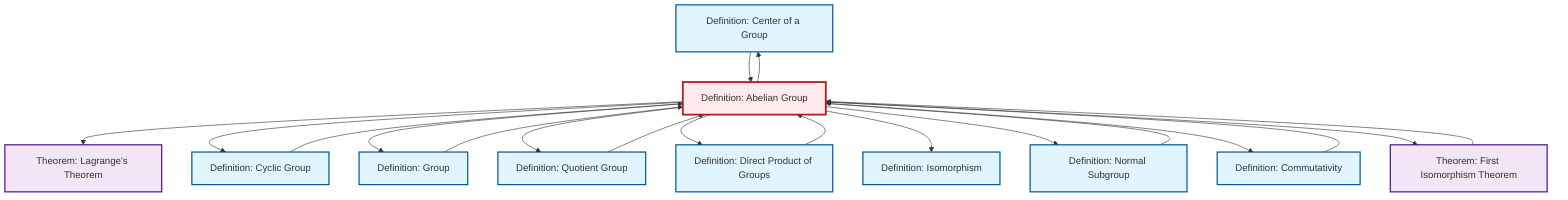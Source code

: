 graph TD
    classDef definition fill:#e1f5fe,stroke:#01579b,stroke-width:2px
    classDef theorem fill:#f3e5f5,stroke:#4a148c,stroke-width:2px
    classDef axiom fill:#fff3e0,stroke:#e65100,stroke-width:2px
    classDef example fill:#e8f5e9,stroke:#1b5e20,stroke-width:2px
    classDef current fill:#ffebee,stroke:#b71c1c,stroke-width:3px
    def-center-of-group["Definition: Center of a Group"]:::definition
    def-abelian-group["Definition: Abelian Group"]:::definition
    def-quotient-group["Definition: Quotient Group"]:::definition
    def-normal-subgroup["Definition: Normal Subgroup"]:::definition
    def-direct-product["Definition: Direct Product of Groups"]:::definition
    thm-first-isomorphism["Theorem: First Isomorphism Theorem"]:::theorem
    thm-lagrange["Theorem: Lagrange's Theorem"]:::theorem
    def-cyclic-group["Definition: Cyclic Group"]:::definition
    def-group["Definition: Group"]:::definition
    def-commutativity["Definition: Commutativity"]:::definition
    def-isomorphism["Definition: Isomorphism"]:::definition
    def-abelian-group --> thm-lagrange
    def-abelian-group --> def-cyclic-group
    def-abelian-group --> def-group
    def-quotient-group --> def-abelian-group
    def-abelian-group --> def-quotient-group
    def-commutativity --> def-abelian-group
    def-center-of-group --> def-abelian-group
    def-abelian-group --> def-direct-product
    def-direct-product --> def-abelian-group
    def-cyclic-group --> def-abelian-group
    def-group --> def-abelian-group
    thm-first-isomorphism --> def-abelian-group
    def-normal-subgroup --> def-abelian-group
    def-abelian-group --> def-isomorphism
    def-abelian-group --> def-normal-subgroup
    def-abelian-group --> def-commutativity
    def-abelian-group --> def-center-of-group
    def-abelian-group --> thm-first-isomorphism
    class def-abelian-group current